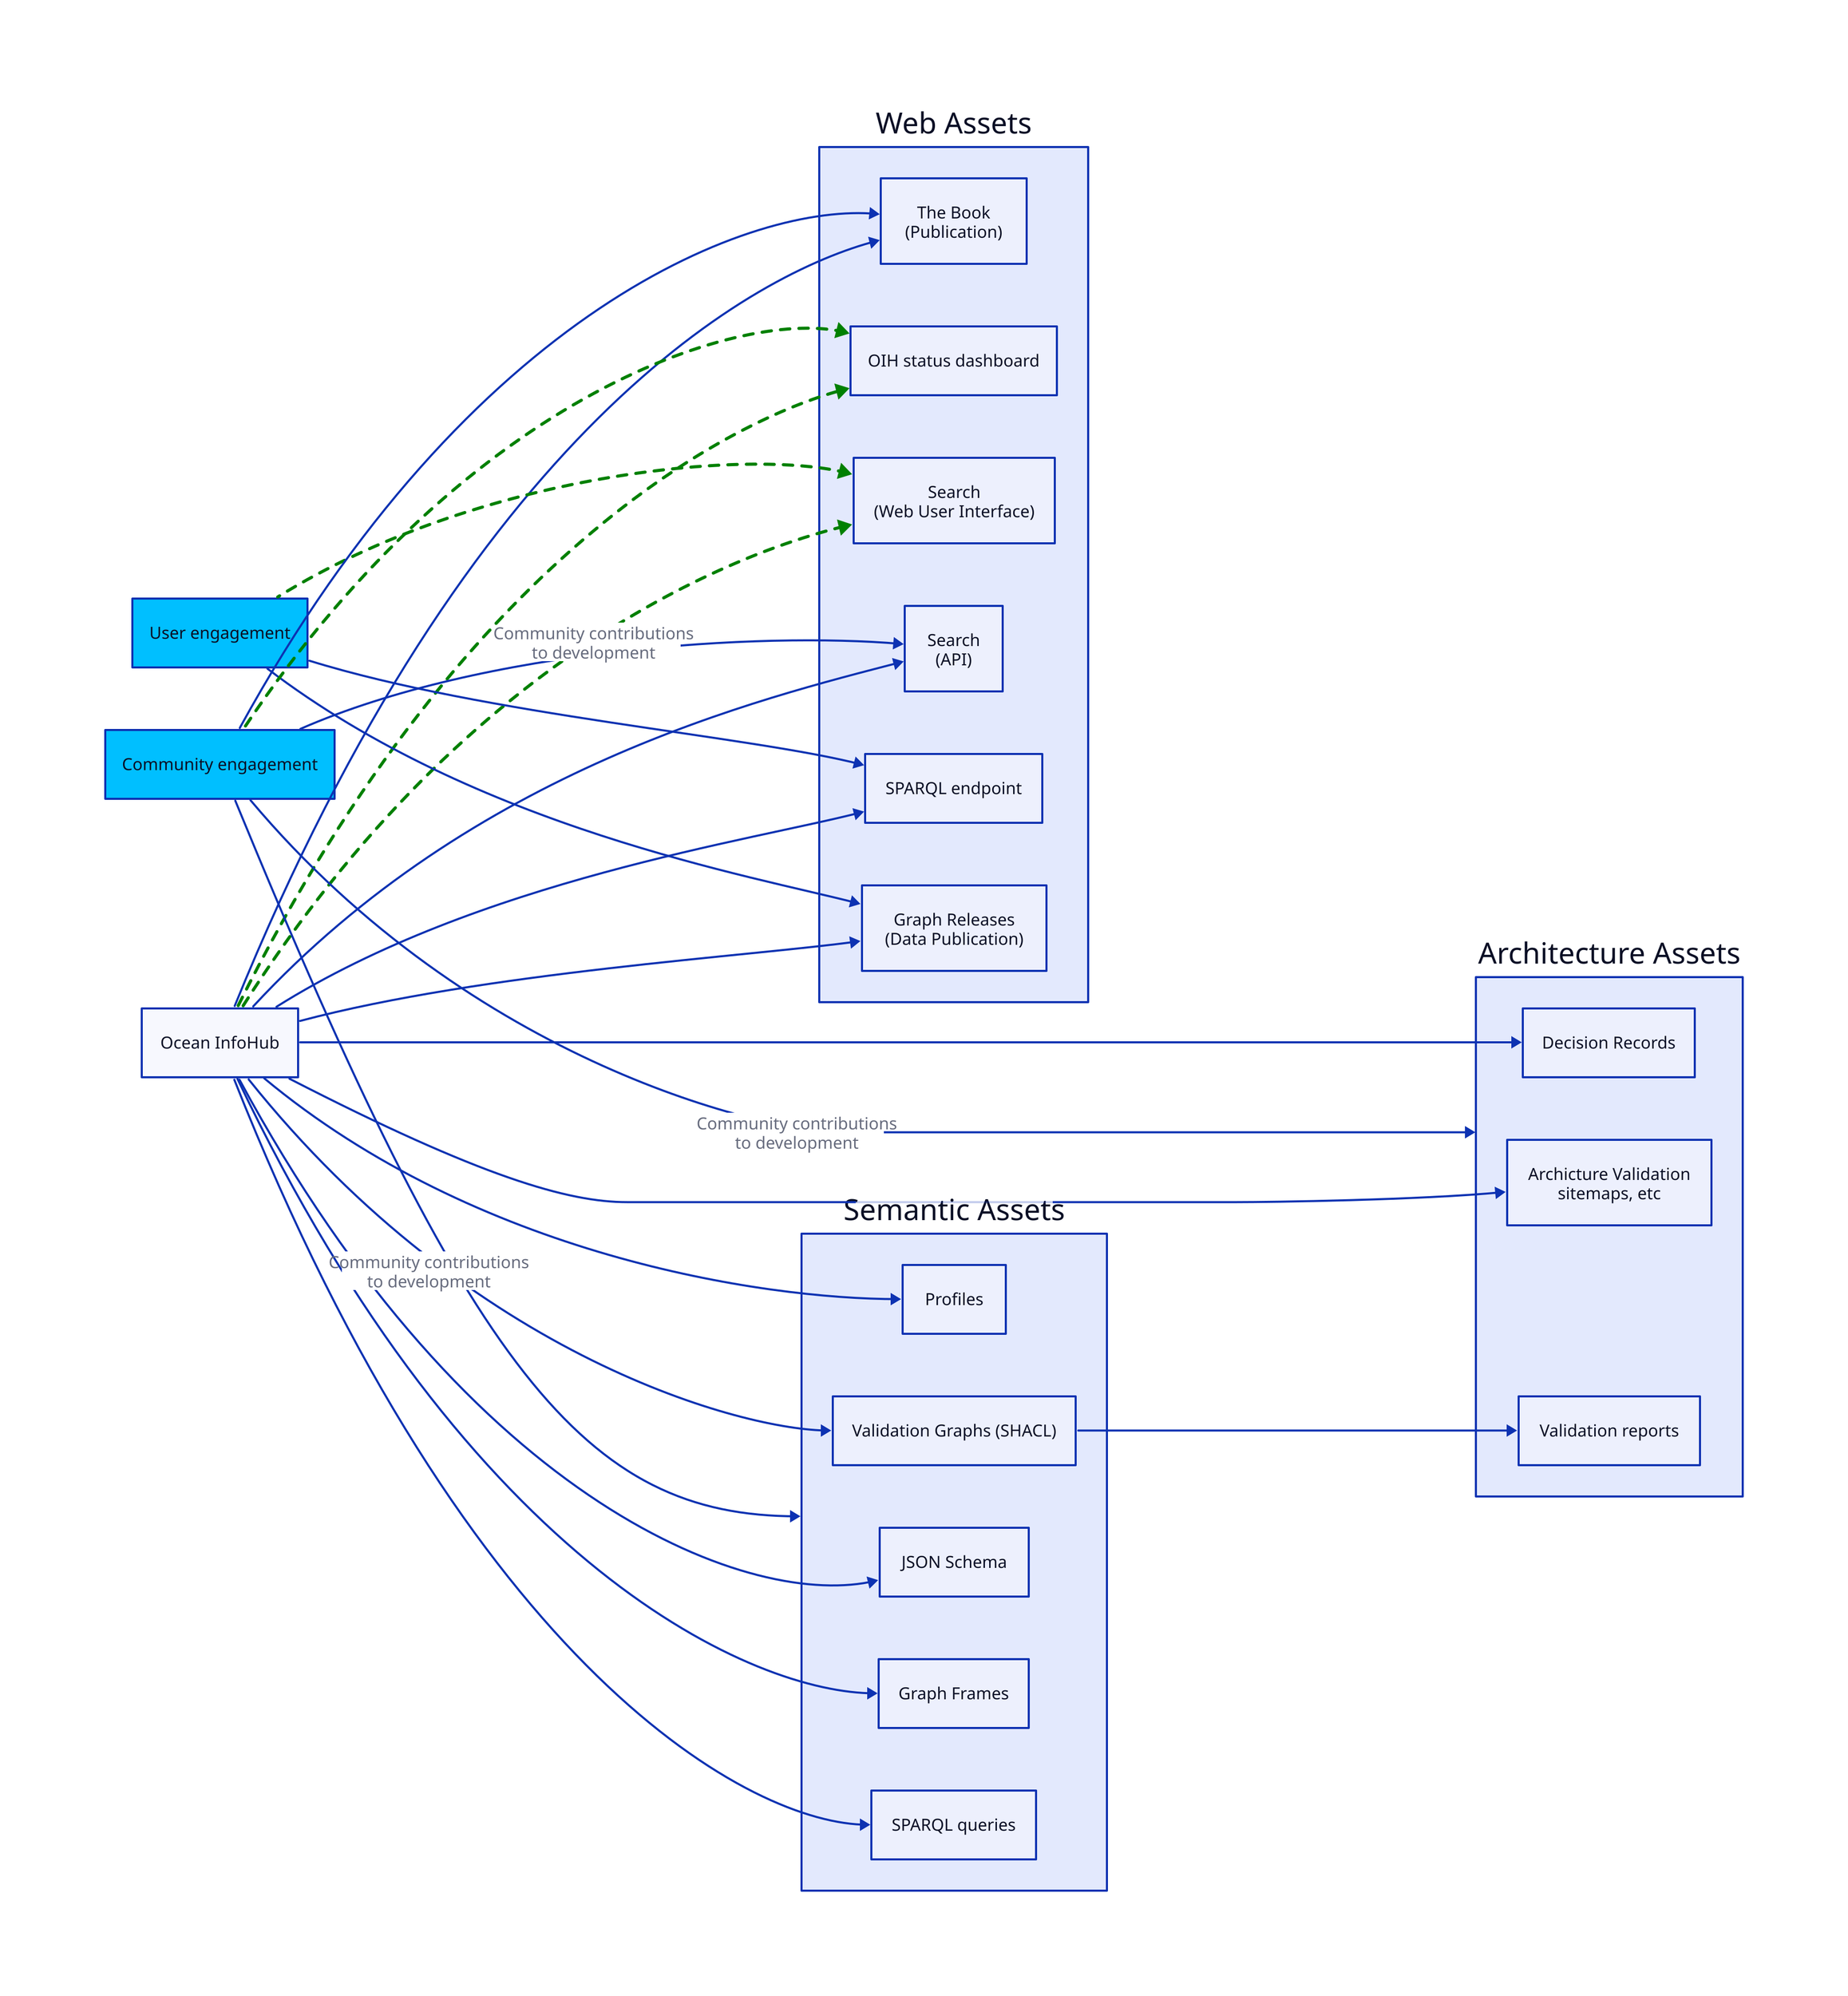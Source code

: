 direction: right

oih: Ocean InfoHub

web: Web Assets
web.book: The Book \n (Publication)
web.dashboard: OIH status dashboard
web.search: Search \n (Web User Interface)
web.api: Search \n (API)
web.sp: SPARQL endpoint
web.rg:  Graph Releases \n (Data Publication)

aa: Architecture Assets
aa.adr:  Decision Records
aa.av: Archicture Validation \n sitemaps, etc
aa.reports: Validation reports

oih -> aa.av
oih -> aa.adr

sa: Semantic Assets
sa.dg:  Profiles
sa.sg:  Validation Graphs (SHACL)
sa.js:  JSON Schema
sa.fr:  Graph Frames
sa.rs:  SPARQL queries


oih -> web.search {
style: {
    stroke: green
    stroke-width: 3
    stroke-dash: 3
       }
}
oih -> web.dashboard {
style: {
    stroke: green
    stroke-width: 3
    stroke-dash: 3
       }
}

oih -> web.sp
oih -> web.api
oih -> web.book
oih -> web.rg
oih -> sa.dg
oih -> sa.sg
oih -> sa.js
oih -> sa.fr
oih -> sa.rs

sa.sg -> aa.reports

ce: Community engagement {
  style: {
    fill: deepskyblue
  }
}
ue: User engagement {
  style: {
    fill: deepskyblue
  }
}

web.search <- ue {
style: {
    stroke: green
    stroke-width: 3
    stroke-dash: 3
       }
}

web.sp <- ue
web.rg <- ue

web.dashboard <- ce {
style: {
    stroke: green
    stroke-width: 3
    stroke-dash: 3
       }
}

sa <- ce: Community contributions \n to development
aa <- ce: Community contributions \n to development
web.api <- ce: Community contributions \n to development
# sa.reports <- ce : Community feedback loop \n on validation
web.book <- ce
